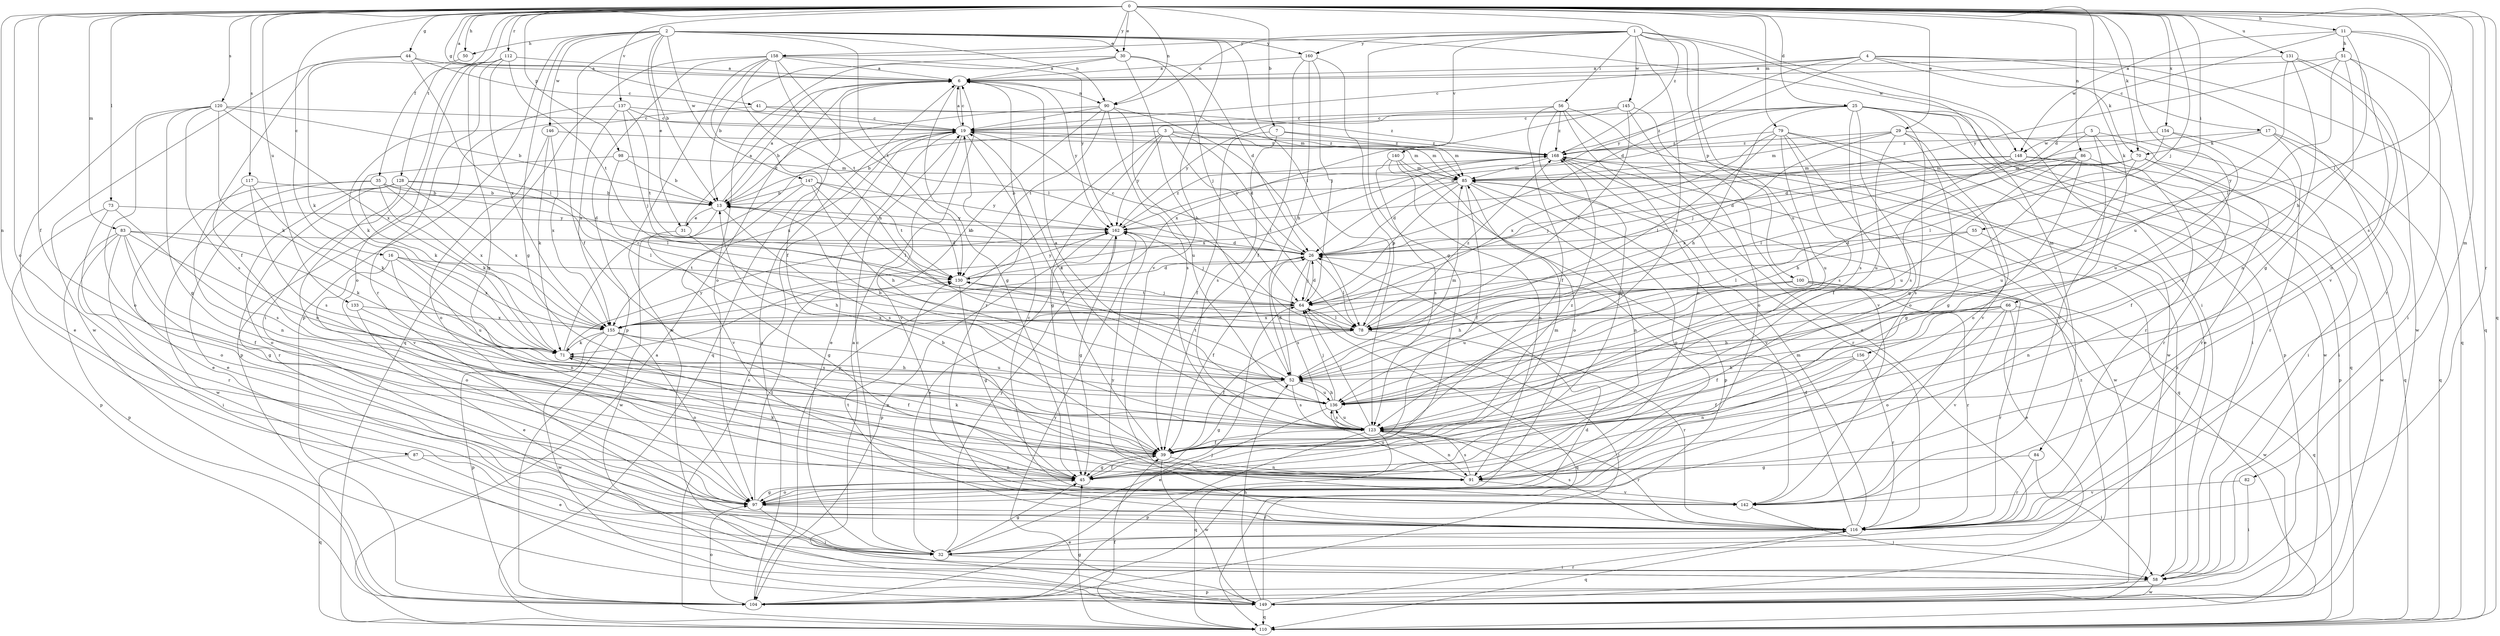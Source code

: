 strict digraph  {
0;
1;
2;
3;
4;
5;
6;
7;
11;
13;
16;
17;
19;
25;
26;
29;
30;
31;
32;
35;
39;
41;
44;
45;
50;
51;
52;
55;
56;
58;
64;
66;
70;
71;
73;
78;
79;
82;
83;
84;
85;
86;
87;
90;
91;
97;
98;
100;
104;
110;
112;
116;
117;
120;
123;
128;
130;
131;
133;
136;
137;
140;
142;
145;
146;
147;
148;
149;
154;
155;
156;
158;
160;
162;
168;
0 -> 6  [label=a];
0 -> 7  [label=b];
0 -> 11  [label=b];
0 -> 16  [label=c];
0 -> 25  [label=d];
0 -> 29  [label=e];
0 -> 30  [label=e];
0 -> 35  [label=f];
0 -> 39  [label=f];
0 -> 41  [label=g];
0 -> 44  [label=g];
0 -> 50  [label=h];
0 -> 55  [label=i];
0 -> 64  [label=j];
0 -> 66  [label=k];
0 -> 70  [label=k];
0 -> 73  [label=l];
0 -> 78  [label=l];
0 -> 79  [label=m];
0 -> 82  [label=m];
0 -> 83  [label=m];
0 -> 86  [label=n];
0 -> 87  [label=n];
0 -> 90  [label=n];
0 -> 97  [label=o];
0 -> 98  [label=p];
0 -> 110  [label=q];
0 -> 112  [label=r];
0 -> 116  [label=r];
0 -> 117  [label=s];
0 -> 120  [label=s];
0 -> 128  [label=t];
0 -> 131  [label=u];
0 -> 133  [label=u];
0 -> 137  [label=v];
0 -> 154  [label=x];
0 -> 156  [label=y];
0 -> 158  [label=y];
0 -> 168  [label=z];
1 -> 45  [label=g];
1 -> 56  [label=i];
1 -> 58  [label=i];
1 -> 84  [label=m];
1 -> 90  [label=n];
1 -> 100  [label=p];
1 -> 123  [label=s];
1 -> 136  [label=u];
1 -> 140  [label=v];
1 -> 145  [label=w];
1 -> 158  [label=y];
1 -> 160  [label=y];
2 -> 13  [label=b];
2 -> 30  [label=e];
2 -> 31  [label=e];
2 -> 39  [label=f];
2 -> 45  [label=g];
2 -> 50  [label=h];
2 -> 78  [label=l];
2 -> 90  [label=n];
2 -> 104  [label=p];
2 -> 130  [label=t];
2 -> 142  [label=v];
2 -> 146  [label=w];
2 -> 147  [label=w];
2 -> 148  [label=w];
2 -> 160  [label=y];
3 -> 13  [label=b];
3 -> 26  [label=d];
3 -> 45  [label=g];
3 -> 78  [label=l];
3 -> 85  [label=m];
3 -> 104  [label=p];
3 -> 162  [label=y];
3 -> 168  [label=z];
4 -> 6  [label=a];
4 -> 17  [label=c];
4 -> 19  [label=c];
4 -> 26  [label=d];
4 -> 70  [label=k];
4 -> 110  [label=q];
4 -> 116  [label=r];
4 -> 162  [label=y];
5 -> 110  [label=q];
5 -> 116  [label=r];
5 -> 123  [label=s];
5 -> 142  [label=v];
5 -> 148  [label=w];
6 -> 19  [label=c];
6 -> 45  [label=g];
6 -> 90  [label=n];
6 -> 110  [label=q];
6 -> 116  [label=r];
6 -> 162  [label=y];
7 -> 39  [label=f];
7 -> 85  [label=m];
7 -> 123  [label=s];
7 -> 168  [label=z];
11 -> 26  [label=d];
11 -> 51  [label=h];
11 -> 52  [label=h];
11 -> 110  [label=q];
11 -> 123  [label=s];
11 -> 148  [label=w];
13 -> 6  [label=a];
13 -> 19  [label=c];
13 -> 31  [label=e];
13 -> 123  [label=s];
13 -> 149  [label=w];
13 -> 162  [label=y];
16 -> 91  [label=n];
16 -> 97  [label=o];
16 -> 130  [label=t];
16 -> 136  [label=u];
16 -> 155  [label=x];
17 -> 26  [label=d];
17 -> 58  [label=i];
17 -> 70  [label=k];
17 -> 110  [label=q];
17 -> 116  [label=r];
19 -> 6  [label=a];
19 -> 32  [label=e];
19 -> 39  [label=f];
19 -> 85  [label=m];
19 -> 142  [label=v];
19 -> 155  [label=x];
19 -> 168  [label=z];
25 -> 19  [label=c];
25 -> 26  [label=d];
25 -> 45  [label=g];
25 -> 52  [label=h];
25 -> 58  [label=i];
25 -> 97  [label=o];
25 -> 104  [label=p];
25 -> 110  [label=q];
25 -> 123  [label=s];
25 -> 149  [label=w];
25 -> 168  [label=z];
26 -> 13  [label=b];
26 -> 19  [label=c];
26 -> 39  [label=f];
26 -> 64  [label=j];
26 -> 78  [label=l];
26 -> 123  [label=s];
26 -> 130  [label=t];
29 -> 45  [label=g];
29 -> 58  [label=i];
29 -> 64  [label=j];
29 -> 85  [label=m];
29 -> 97  [label=o];
29 -> 136  [label=u];
29 -> 168  [label=z];
30 -> 6  [label=a];
30 -> 13  [label=b];
30 -> 26  [label=d];
30 -> 52  [label=h];
30 -> 64  [label=j];
30 -> 97  [label=o];
31 -> 6  [label=a];
31 -> 45  [label=g];
31 -> 52  [label=h];
32 -> 19  [label=c];
32 -> 45  [label=g];
32 -> 58  [label=i];
32 -> 162  [label=y];
35 -> 13  [label=b];
35 -> 26  [label=d];
35 -> 32  [label=e];
35 -> 71  [label=k];
35 -> 149  [label=w];
35 -> 155  [label=x];
39 -> 45  [label=g];
39 -> 71  [label=k];
39 -> 91  [label=n];
39 -> 149  [label=w];
39 -> 168  [label=z];
41 -> 19  [label=c];
41 -> 71  [label=k];
41 -> 168  [label=z];
44 -> 6  [label=a];
44 -> 19  [label=c];
44 -> 39  [label=f];
44 -> 78  [label=l];
44 -> 149  [label=w];
45 -> 39  [label=f];
45 -> 71  [label=k];
45 -> 85  [label=m];
45 -> 97  [label=o];
50 -> 71  [label=k];
51 -> 6  [label=a];
51 -> 45  [label=g];
51 -> 58  [label=i];
51 -> 78  [label=l];
51 -> 91  [label=n];
51 -> 162  [label=y];
52 -> 13  [label=b];
52 -> 26  [label=d];
52 -> 45  [label=g];
52 -> 85  [label=m];
52 -> 123  [label=s];
52 -> 130  [label=t];
52 -> 136  [label=u];
55 -> 26  [label=d];
55 -> 78  [label=l];
55 -> 91  [label=n];
56 -> 19  [label=c];
56 -> 32  [label=e];
56 -> 39  [label=f];
56 -> 45  [label=g];
56 -> 91  [label=n];
56 -> 149  [label=w];
56 -> 168  [label=z];
58 -> 104  [label=p];
58 -> 149  [label=w];
58 -> 168  [label=z];
64 -> 26  [label=d];
64 -> 78  [label=l];
64 -> 110  [label=q];
64 -> 130  [label=t];
64 -> 155  [label=x];
66 -> 39  [label=f];
66 -> 52  [label=h];
66 -> 97  [label=o];
66 -> 116  [label=r];
66 -> 142  [label=v];
66 -> 149  [label=w];
66 -> 155  [label=x];
70 -> 26  [label=d];
70 -> 39  [label=f];
70 -> 78  [label=l];
70 -> 85  [label=m];
70 -> 116  [label=r];
70 -> 136  [label=u];
71 -> 19  [label=c];
71 -> 39  [label=f];
71 -> 52  [label=h];
71 -> 162  [label=y];
73 -> 97  [label=o];
73 -> 104  [label=p];
73 -> 123  [label=s];
73 -> 162  [label=y];
78 -> 39  [label=f];
78 -> 116  [label=r];
78 -> 168  [label=z];
79 -> 32  [label=e];
79 -> 39  [label=f];
79 -> 78  [label=l];
79 -> 123  [label=s];
79 -> 136  [label=u];
79 -> 142  [label=v];
79 -> 155  [label=x];
79 -> 168  [label=z];
82 -> 58  [label=i];
82 -> 142  [label=v];
83 -> 26  [label=d];
83 -> 39  [label=f];
83 -> 45  [label=g];
83 -> 58  [label=i];
83 -> 71  [label=k];
83 -> 104  [label=p];
83 -> 116  [label=r];
83 -> 136  [label=u];
84 -> 45  [label=g];
84 -> 58  [label=i];
84 -> 116  [label=r];
85 -> 13  [label=b];
85 -> 26  [label=d];
85 -> 39  [label=f];
85 -> 64  [label=j];
85 -> 91  [label=n];
85 -> 97  [label=o];
85 -> 142  [label=v];
86 -> 45  [label=g];
86 -> 85  [label=m];
86 -> 116  [label=r];
86 -> 123  [label=s];
86 -> 136  [label=u];
86 -> 155  [label=x];
87 -> 32  [label=e];
87 -> 91  [label=n];
87 -> 110  [label=q];
90 -> 13  [label=b];
90 -> 19  [label=c];
90 -> 71  [label=k];
90 -> 78  [label=l];
90 -> 123  [label=s];
90 -> 130  [label=t];
90 -> 136  [label=u];
91 -> 13  [label=b];
91 -> 123  [label=s];
91 -> 136  [label=u];
91 -> 142  [label=v];
97 -> 45  [label=g];
97 -> 58  [label=i];
97 -> 116  [label=r];
97 -> 130  [label=t];
98 -> 13  [label=b];
98 -> 71  [label=k];
98 -> 78  [label=l];
98 -> 85  [label=m];
100 -> 32  [label=e];
100 -> 52  [label=h];
100 -> 64  [label=j];
100 -> 110  [label=q];
100 -> 116  [label=r];
100 -> 136  [label=u];
104 -> 6  [label=a];
104 -> 26  [label=d];
104 -> 64  [label=j];
104 -> 97  [label=o];
110 -> 6  [label=a];
110 -> 19  [label=c];
110 -> 39  [label=f];
110 -> 45  [label=g];
112 -> 6  [label=a];
112 -> 45  [label=g];
112 -> 58  [label=i];
112 -> 97  [label=o];
112 -> 116  [label=r];
112 -> 130  [label=t];
112 -> 155  [label=x];
116 -> 26  [label=d];
116 -> 32  [label=e];
116 -> 85  [label=m];
116 -> 110  [label=q];
116 -> 123  [label=s];
116 -> 130  [label=t];
116 -> 162  [label=y];
117 -> 13  [label=b];
117 -> 71  [label=k];
117 -> 91  [label=n];
117 -> 123  [label=s];
120 -> 13  [label=b];
120 -> 19  [label=c];
120 -> 32  [label=e];
120 -> 45  [label=g];
120 -> 71  [label=k];
120 -> 97  [label=o];
120 -> 123  [label=s];
120 -> 155  [label=x];
123 -> 39  [label=f];
123 -> 64  [label=j];
123 -> 91  [label=n];
123 -> 104  [label=p];
123 -> 110  [label=q];
123 -> 116  [label=r];
123 -> 136  [label=u];
128 -> 13  [label=b];
128 -> 32  [label=e];
128 -> 78  [label=l];
128 -> 97  [label=o];
128 -> 116  [label=r];
128 -> 142  [label=v];
128 -> 155  [label=x];
130 -> 26  [label=d];
130 -> 45  [label=g];
130 -> 64  [label=j];
130 -> 162  [label=y];
131 -> 6  [label=a];
131 -> 91  [label=n];
131 -> 136  [label=u];
131 -> 142  [label=v];
131 -> 149  [label=w];
133 -> 32  [label=e];
133 -> 123  [label=s];
133 -> 155  [label=x];
136 -> 6  [label=a];
136 -> 19  [label=c];
136 -> 32  [label=e];
136 -> 52  [label=h];
136 -> 64  [label=j];
136 -> 123  [label=s];
137 -> 19  [label=c];
137 -> 64  [label=j];
137 -> 85  [label=m];
137 -> 104  [label=p];
137 -> 130  [label=t];
137 -> 155  [label=x];
140 -> 85  [label=m];
140 -> 91  [label=n];
140 -> 97  [label=o];
140 -> 104  [label=p];
140 -> 123  [label=s];
142 -> 19  [label=c];
142 -> 58  [label=i];
145 -> 19  [label=c];
145 -> 78  [label=l];
145 -> 97  [label=o];
145 -> 142  [label=v];
145 -> 155  [label=x];
145 -> 162  [label=y];
146 -> 71  [label=k];
146 -> 97  [label=o];
146 -> 155  [label=x];
146 -> 168  [label=z];
147 -> 13  [label=b];
147 -> 52  [label=h];
147 -> 78  [label=l];
147 -> 130  [label=t];
147 -> 142  [label=v];
147 -> 162  [label=y];
148 -> 52  [label=h];
148 -> 64  [label=j];
148 -> 85  [label=m];
148 -> 104  [label=p];
148 -> 149  [label=w];
149 -> 6  [label=a];
149 -> 52  [label=h];
149 -> 64  [label=j];
149 -> 110  [label=q];
149 -> 116  [label=r];
149 -> 162  [label=y];
149 -> 168  [label=z];
154 -> 78  [label=l];
154 -> 123  [label=s];
154 -> 136  [label=u];
154 -> 168  [label=z];
155 -> 71  [label=k];
155 -> 91  [label=n];
155 -> 97  [label=o];
155 -> 104  [label=p];
155 -> 136  [label=u];
155 -> 149  [label=w];
156 -> 39  [label=f];
156 -> 52  [label=h];
156 -> 91  [label=n];
156 -> 116  [label=r];
158 -> 6  [label=a];
158 -> 39  [label=f];
158 -> 52  [label=h];
158 -> 78  [label=l];
158 -> 104  [label=p];
158 -> 110  [label=q];
158 -> 130  [label=t];
158 -> 149  [label=w];
158 -> 162  [label=y];
160 -> 6  [label=a];
160 -> 39  [label=f];
160 -> 52  [label=h];
160 -> 64  [label=j];
160 -> 123  [label=s];
162 -> 26  [label=d];
162 -> 32  [label=e];
162 -> 45  [label=g];
162 -> 64  [label=j];
162 -> 104  [label=p];
162 -> 168  [label=z];
168 -> 85  [label=m];
168 -> 110  [label=q];
168 -> 116  [label=r];
168 -> 149  [label=w];
168 -> 155  [label=x];
168 -> 162  [label=y];
}
